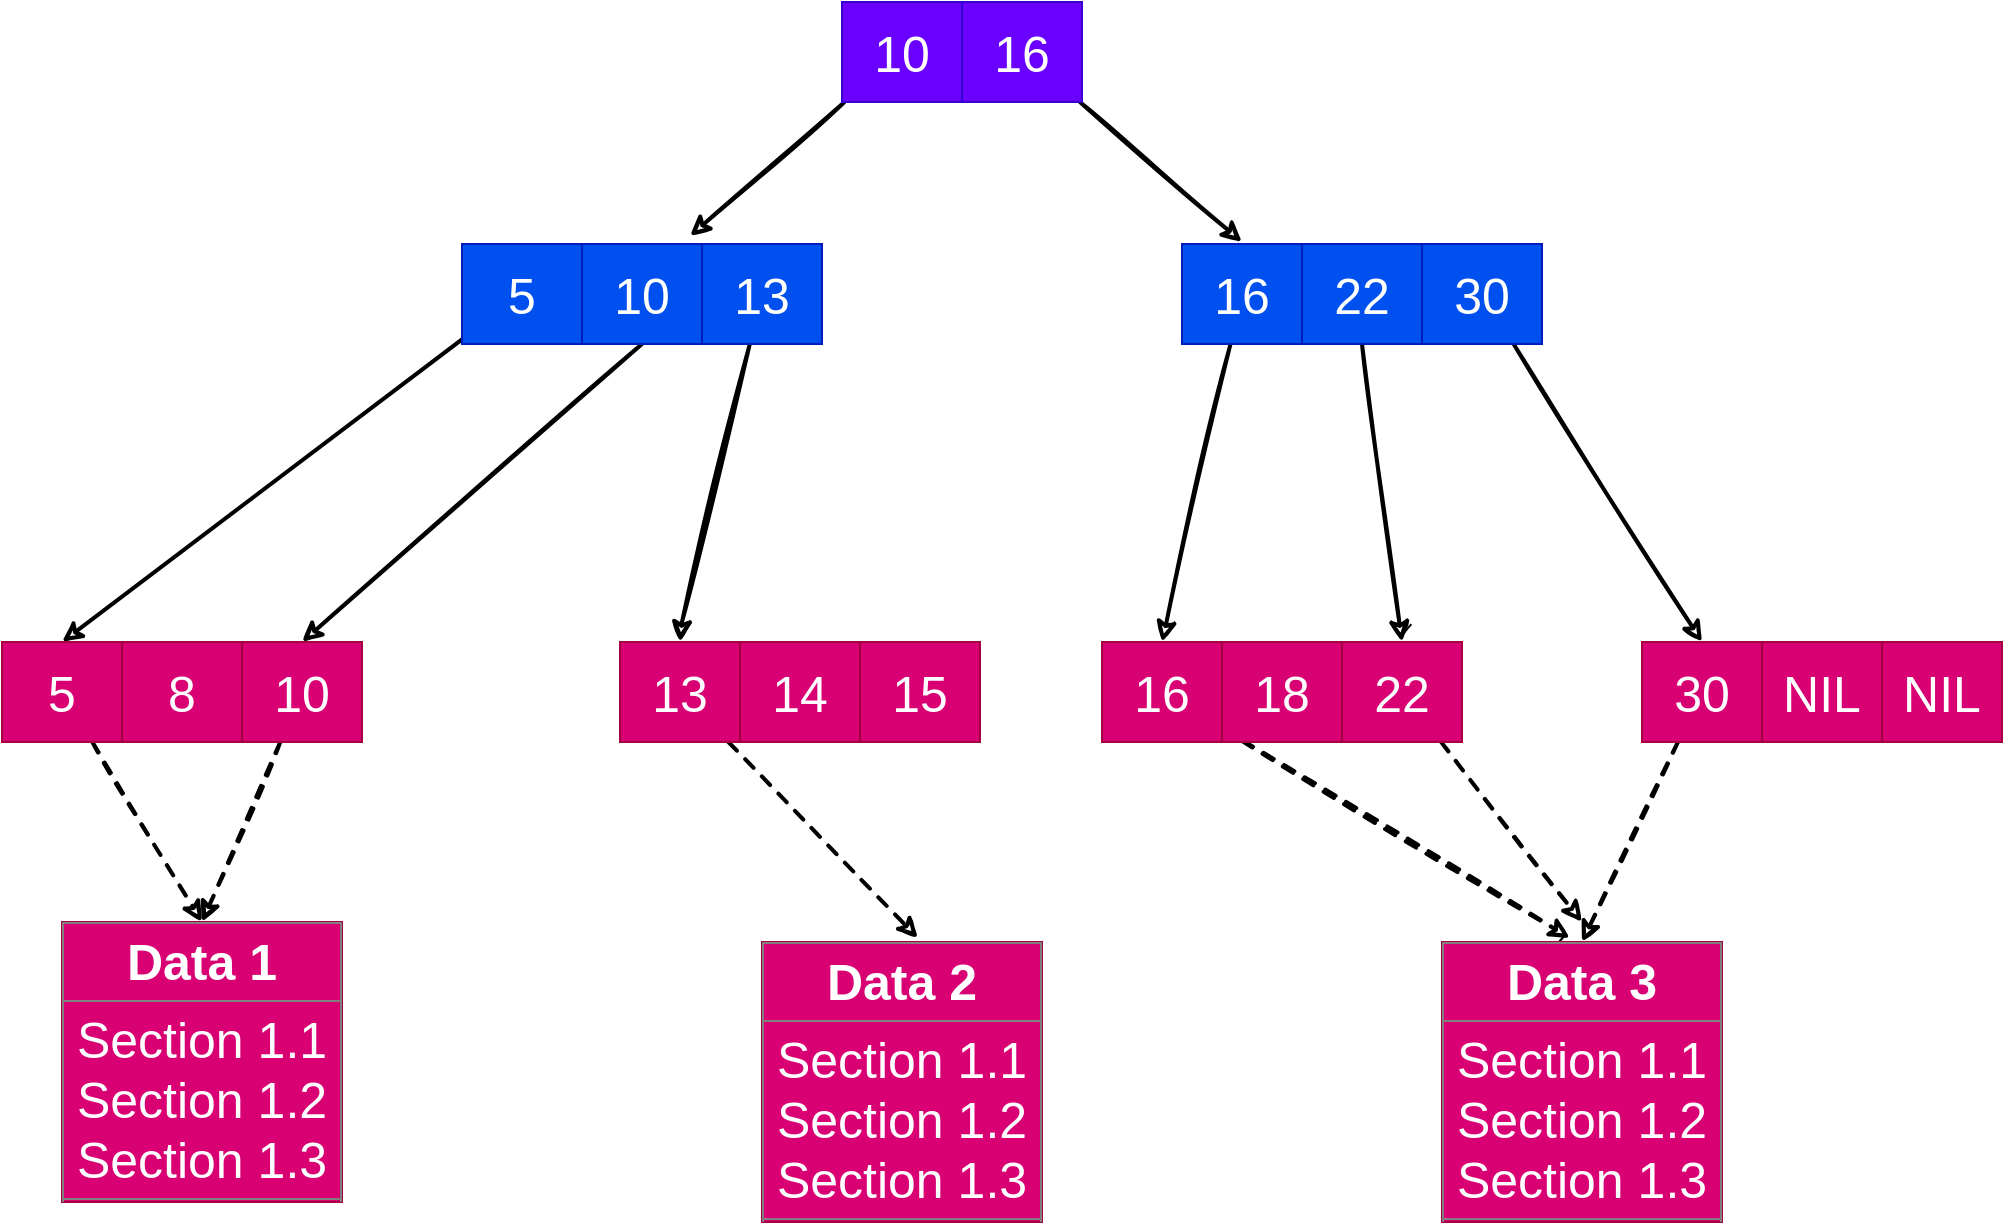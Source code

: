 <mxfile version="18.1.2" type="github">
  <diagram id="oM6h9SsoUexSCo5z9NOw" name="第 1 页">
    <mxGraphModel dx="878" dy="625" grid="1" gridSize="10" guides="1" tooltips="1" connect="1" arrows="1" fold="1" page="1" pageScale="1" pageWidth="1169" pageHeight="1654" math="0" shadow="0">
      <root>
        <mxCell id="0" />
        <mxCell id="1" parent="0" />
        <mxCell id="7jz7HBOH-z8YSX1MM9xR-27" style="edgeStyle=none;rounded=0;orthogonalLoop=1;jettySize=auto;html=1;entryX=0.9;entryY=-0.08;entryDx=0;entryDy=0;entryPerimeter=0;fontSize=25;strokeWidth=2;sketch=1;" parent="1" source="7jz7HBOH-z8YSX1MM9xR-1" target="7jz7HBOH-z8YSX1MM9xR-4" edge="1">
          <mxGeometry relative="1" as="geometry" />
        </mxCell>
        <mxCell id="7jz7HBOH-z8YSX1MM9xR-1" value="&lt;font style=&quot;font-size: 25px&quot;&gt;10&lt;/font&gt;" style="rounded=0;whiteSpace=wrap;html=1;fillColor=#6a00ff;fontColor=#ffffff;strokeColor=#3700CC;" parent="1" vertex="1">
          <mxGeometry x="440" y="120" width="60" height="50" as="geometry" />
        </mxCell>
        <mxCell id="7jz7HBOH-z8YSX1MM9xR-26" style="edgeStyle=none;rounded=0;orthogonalLoop=1;jettySize=auto;html=1;fontSize=25;strokeWidth=2;sketch=1;" parent="1" source="7jz7HBOH-z8YSX1MM9xR-2" edge="1">
          <mxGeometry relative="1" as="geometry">
            <mxPoint x="640" y="240" as="targetPoint" />
          </mxGeometry>
        </mxCell>
        <mxCell id="7jz7HBOH-z8YSX1MM9xR-2" value="&lt;span style=&quot;font-size: 25px&quot;&gt;16&lt;/span&gt;" style="rounded=0;whiteSpace=wrap;html=1;fillColor=#6a00ff;fontColor=#ffffff;strokeColor=#3700CC;" parent="1" vertex="1">
          <mxGeometry x="500" y="120" width="60" height="50" as="geometry" />
        </mxCell>
        <mxCell id="7jz7HBOH-z8YSX1MM9xR-30" style="edgeStyle=none;rounded=0;orthogonalLoop=1;jettySize=auto;html=1;entryX=0.5;entryY=0;entryDx=0;entryDy=0;fontSize=25;strokeWidth=2;sketch=1;" parent="1" source="7jz7HBOH-z8YSX1MM9xR-3" target="7jz7HBOH-z8YSX1MM9xR-10" edge="1">
          <mxGeometry relative="1" as="geometry" />
        </mxCell>
        <mxCell id="7jz7HBOH-z8YSX1MM9xR-3" value="&lt;span style=&quot;font-size: 25px&quot;&gt;5&lt;/span&gt;" style="rounded=0;whiteSpace=wrap;html=1;fillColor=#0050ef;fontColor=#ffffff;strokeColor=#001DBC;" parent="1" vertex="1">
          <mxGeometry x="250" y="241" width="60" height="50" as="geometry" />
        </mxCell>
        <mxCell id="7jz7HBOH-z8YSX1MM9xR-29" style="edgeStyle=none;rounded=0;orthogonalLoop=1;jettySize=auto;html=1;exitX=0.5;exitY=1;exitDx=0;exitDy=0;entryX=0.5;entryY=0;entryDx=0;entryDy=0;fontSize=25;strokeWidth=2;sketch=1;" parent="1" source="7jz7HBOH-z8YSX1MM9xR-4" target="7jz7HBOH-z8YSX1MM9xR-12" edge="1">
          <mxGeometry relative="1" as="geometry" />
        </mxCell>
        <mxCell id="7jz7HBOH-z8YSX1MM9xR-4" value="&lt;span style=&quot;font-size: 25px&quot;&gt;10&lt;/span&gt;" style="rounded=0;whiteSpace=wrap;html=1;fillColor=#0050ef;fontColor=#ffffff;strokeColor=#001DBC;" parent="1" vertex="1">
          <mxGeometry x="310" y="241" width="60" height="50" as="geometry" />
        </mxCell>
        <mxCell id="7jz7HBOH-z8YSX1MM9xR-28" style="edgeStyle=none;rounded=0;orthogonalLoop=1;jettySize=auto;html=1;fontSize=25;strokeWidth=2;entryX=0.5;entryY=0;entryDx=0;entryDy=0;sketch=1;" parent="1" source="7jz7HBOH-z8YSX1MM9xR-5" target="7jz7HBOH-z8YSX1MM9xR-14" edge="1">
          <mxGeometry relative="1" as="geometry">
            <mxPoint x="360" y="430" as="targetPoint" />
            <Array as="points">
              <mxPoint x="360" y="430" />
            </Array>
          </mxGeometry>
        </mxCell>
        <mxCell id="7jz7HBOH-z8YSX1MM9xR-5" value="&lt;span style=&quot;font-size: 25px&quot;&gt;13&lt;/span&gt;" style="rounded=0;whiteSpace=wrap;html=1;fillColor=#0050ef;fontColor=#ffffff;strokeColor=#001DBC;" parent="1" vertex="1">
          <mxGeometry x="370" y="241" width="60" height="50" as="geometry" />
        </mxCell>
        <mxCell id="7jz7HBOH-z8YSX1MM9xR-31" style="edgeStyle=none;rounded=0;orthogonalLoop=1;jettySize=auto;html=1;entryX=0.5;entryY=0;entryDx=0;entryDy=0;fontSize=25;strokeWidth=2;sketch=1;" parent="1" source="7jz7HBOH-z8YSX1MM9xR-7" target="7jz7HBOH-z8YSX1MM9xR-18" edge="1">
          <mxGeometry relative="1" as="geometry" />
        </mxCell>
        <mxCell id="7jz7HBOH-z8YSX1MM9xR-7" value="&lt;span style=&quot;font-size: 25px&quot;&gt;16&lt;/span&gt;" style="rounded=0;whiteSpace=wrap;html=1;fillColor=#0050ef;fontColor=#ffffff;strokeColor=#001DBC;" parent="1" vertex="1">
          <mxGeometry x="610" y="241" width="60" height="50" as="geometry" />
        </mxCell>
        <mxCell id="7jz7HBOH-z8YSX1MM9xR-32" style="edgeStyle=none;rounded=0;orthogonalLoop=1;jettySize=auto;html=1;exitX=0.5;exitY=1;exitDx=0;exitDy=0;entryX=0.5;entryY=0;entryDx=0;entryDy=0;fontSize=25;strokeWidth=2;sketch=1;" parent="1" source="7jz7HBOH-z8YSX1MM9xR-8" target="7jz7HBOH-z8YSX1MM9xR-22" edge="1">
          <mxGeometry relative="1" as="geometry" />
        </mxCell>
        <mxCell id="7jz7HBOH-z8YSX1MM9xR-8" value="&lt;span style=&quot;font-size: 25px&quot;&gt;22&lt;/span&gt;" style="rounded=0;whiteSpace=wrap;html=1;fillColor=#0050ef;fontColor=#ffffff;strokeColor=#001DBC;" parent="1" vertex="1">
          <mxGeometry x="670" y="241" width="60" height="50" as="geometry" />
        </mxCell>
        <mxCell id="7jz7HBOH-z8YSX1MM9xR-33" style="edgeStyle=none;rounded=0;orthogonalLoop=1;jettySize=auto;html=1;entryX=0.5;entryY=0;entryDx=0;entryDy=0;fontSize=25;strokeWidth=2;sketch=1;" parent="1" source="7jz7HBOH-z8YSX1MM9xR-9" target="7jz7HBOH-z8YSX1MM9xR-23" edge="1">
          <mxGeometry relative="1" as="geometry" />
        </mxCell>
        <mxCell id="7jz7HBOH-z8YSX1MM9xR-9" value="&lt;span style=&quot;font-size: 25px&quot;&gt;30&lt;/span&gt;" style="rounded=0;whiteSpace=wrap;html=1;fillColor=#0050ef;fontColor=#ffffff;strokeColor=#001DBC;" parent="1" vertex="1">
          <mxGeometry x="730" y="241" width="60" height="50" as="geometry" />
        </mxCell>
        <mxCell id="7jz7HBOH-z8YSX1MM9xR-40" style="edgeStyle=none;rounded=0;sketch=1;orthogonalLoop=1;jettySize=auto;html=1;entryX=0.5;entryY=0;entryDx=0;entryDy=0;dashed=1;fontSize=25;strokeWidth=2;" parent="1" source="7jz7HBOH-z8YSX1MM9xR-10" target="7jz7HBOH-z8YSX1MM9xR-39" edge="1">
          <mxGeometry relative="1" as="geometry" />
        </mxCell>
        <mxCell id="7jz7HBOH-z8YSX1MM9xR-10" value="&lt;span style=&quot;font-size: 25px&quot;&gt;5&lt;/span&gt;" style="rounded=0;whiteSpace=wrap;html=1;fillColor=#d80073;fontColor=#ffffff;strokeColor=#A50040;" parent="1" vertex="1">
          <mxGeometry x="20" y="440" width="60" height="50" as="geometry" />
        </mxCell>
        <mxCell id="7jz7HBOH-z8YSX1MM9xR-11" value="&lt;span style=&quot;font-size: 25px&quot;&gt;8&lt;/span&gt;" style="rounded=0;whiteSpace=wrap;html=1;fillColor=#d80073;fontColor=#ffffff;strokeColor=#A50040;" parent="1" vertex="1">
          <mxGeometry x="80" y="440" width="60" height="50" as="geometry" />
        </mxCell>
        <mxCell id="7jz7HBOH-z8YSX1MM9xR-47" style="edgeStyle=none;rounded=0;sketch=1;orthogonalLoop=1;jettySize=auto;html=1;entryX=0.5;entryY=0;entryDx=0;entryDy=0;dashed=1;fontSize=25;strokeWidth=2;" parent="1" source="7jz7HBOH-z8YSX1MM9xR-12" target="7jz7HBOH-z8YSX1MM9xR-39" edge="1">
          <mxGeometry relative="1" as="geometry" />
        </mxCell>
        <mxCell id="7jz7HBOH-z8YSX1MM9xR-12" value="&lt;span style=&quot;font-size: 25px&quot;&gt;10&lt;/span&gt;" style="rounded=0;whiteSpace=wrap;html=1;fillColor=#d80073;fontColor=#ffffff;strokeColor=#A50040;" parent="1" vertex="1">
          <mxGeometry x="140" y="440" width="60" height="50" as="geometry" />
        </mxCell>
        <mxCell id="7jz7HBOH-z8YSX1MM9xR-43" style="edgeStyle=none;rounded=0;sketch=1;orthogonalLoop=1;jettySize=auto;html=1;entryX=0.557;entryY=-0.014;entryDx=0;entryDy=0;entryPerimeter=0;dashed=1;fontSize=25;strokeWidth=2;" parent="1" source="7jz7HBOH-z8YSX1MM9xR-14" target="7jz7HBOH-z8YSX1MM9xR-41" edge="1">
          <mxGeometry relative="1" as="geometry" />
        </mxCell>
        <mxCell id="7jz7HBOH-z8YSX1MM9xR-14" value="&lt;span style=&quot;font-size: 25px&quot;&gt;13&lt;/span&gt;" style="rounded=0;whiteSpace=wrap;html=1;fillColor=#d80073;fontColor=#ffffff;strokeColor=#A50040;" parent="1" vertex="1">
          <mxGeometry x="329" y="440" width="60" height="50" as="geometry" />
        </mxCell>
        <mxCell id="7jz7HBOH-z8YSX1MM9xR-15" value="&lt;span style=&quot;font-size: 25px&quot;&gt;14&lt;/span&gt;" style="rounded=0;whiteSpace=wrap;html=1;fillColor=#d80073;fontColor=#ffffff;strokeColor=#A50040;" parent="1" vertex="1">
          <mxGeometry x="389" y="440" width="60" height="50" as="geometry" />
        </mxCell>
        <mxCell id="7jz7HBOH-z8YSX1MM9xR-16" value="&lt;span style=&quot;font-size: 25px&quot;&gt;15&lt;/span&gt;" style="rounded=0;whiteSpace=wrap;html=1;fillColor=#d80073;fontColor=#ffffff;strokeColor=#A50040;" parent="1" vertex="1">
          <mxGeometry x="449" y="440" width="60" height="50" as="geometry" />
        </mxCell>
        <mxCell id="7jz7HBOH-z8YSX1MM9xR-45" style="edgeStyle=none;rounded=0;sketch=1;orthogonalLoop=1;jettySize=auto;html=1;entryX=0.457;entryY=-0.014;entryDx=0;entryDy=0;entryPerimeter=0;dashed=1;fontSize=25;strokeWidth=2;" parent="1" source="7jz7HBOH-z8YSX1MM9xR-18" target="7jz7HBOH-z8YSX1MM9xR-42" edge="1">
          <mxGeometry relative="1" as="geometry" />
        </mxCell>
        <mxCell id="7jz7HBOH-z8YSX1MM9xR-18" value="&lt;span style=&quot;font-size: 25px&quot;&gt;16&lt;/span&gt;" style="rounded=0;whiteSpace=wrap;html=1;fillColor=#d80073;fontColor=#ffffff;strokeColor=#A50040;" parent="1" vertex="1">
          <mxGeometry x="570" y="440" width="60" height="50" as="geometry" />
        </mxCell>
        <mxCell id="7jz7HBOH-z8YSX1MM9xR-19" value="&lt;span style=&quot;font-size: 25px&quot;&gt;18&lt;/span&gt;" style="rounded=0;whiteSpace=wrap;html=1;fillColor=#d80073;fontColor=#ffffff;strokeColor=#A50040;" parent="1" vertex="1">
          <mxGeometry x="630" y="440" width="60" height="50" as="geometry" />
        </mxCell>
        <mxCell id="7jz7HBOH-z8YSX1MM9xR-46" style="edgeStyle=none;rounded=0;sketch=1;orthogonalLoop=1;jettySize=auto;html=1;dashed=1;fontSize=25;strokeWidth=2;" parent="1" source="7jz7HBOH-z8YSX1MM9xR-22" edge="1">
          <mxGeometry relative="1" as="geometry">
            <mxPoint x="810" y="580" as="targetPoint" />
          </mxGeometry>
        </mxCell>
        <mxCell id="7jz7HBOH-z8YSX1MM9xR-22" value="&lt;span style=&quot;font-size: 25px&quot;&gt;22&lt;/span&gt;" style="rounded=0;whiteSpace=wrap;html=1;fillColor=#d80073;fontColor=#ffffff;strokeColor=#A50040;" parent="1" vertex="1">
          <mxGeometry x="690" y="440" width="60" height="50" as="geometry" />
        </mxCell>
        <mxCell id="7jz7HBOH-z8YSX1MM9xR-44" style="edgeStyle=none;rounded=0;sketch=1;orthogonalLoop=1;jettySize=auto;html=1;entryX=0.5;entryY=0;entryDx=0;entryDy=0;dashed=1;fontSize=25;strokeWidth=2;" parent="1" source="7jz7HBOH-z8YSX1MM9xR-23" target="7jz7HBOH-z8YSX1MM9xR-42" edge="1">
          <mxGeometry relative="1" as="geometry" />
        </mxCell>
        <mxCell id="7jz7HBOH-z8YSX1MM9xR-23" value="&lt;span style=&quot;font-size: 25px&quot;&gt;30&lt;/span&gt;" style="rounded=0;whiteSpace=wrap;html=1;fillColor=#d80073;fontColor=#ffffff;strokeColor=#A50040;" parent="1" vertex="1">
          <mxGeometry x="840" y="440" width="60" height="50" as="geometry" />
        </mxCell>
        <mxCell id="7jz7HBOH-z8YSX1MM9xR-39" value="&lt;table border=&quot;1&quot; width=&quot;100%&quot; cellpadding=&quot;4&quot; style=&quot;width: 100% ; height: 100% ; border-collapse: collapse&quot;&gt;&lt;tbody&gt;&lt;tr&gt;&lt;th align=&quot;center&quot;&gt;Data 1&lt;/th&gt;&lt;/tr&gt;&lt;tr&gt;&lt;td align=&quot;center&quot;&gt;Section 1.1&lt;br&gt;Section 1.2&lt;br&gt;Section 1.3&lt;/td&gt;&lt;/tr&gt;&lt;tr&gt;&lt;td align=&quot;center&quot;&gt;Section 2.1&lt;br&gt;Section 2.2&lt;br&gt;Section 2.3&lt;/td&gt;&lt;/tr&gt;&lt;/tbody&gt;&lt;/table&gt;" style="text;html=1;strokeColor=#A50040;fillColor=#d80073;overflow=fill;fontSize=25;fontColor=#ffffff;" parent="1" vertex="1">
          <mxGeometry x="50" y="580" width="140" height="140" as="geometry" />
        </mxCell>
        <mxCell id="7jz7HBOH-z8YSX1MM9xR-41" value="&lt;table border=&quot;1&quot; width=&quot;100%&quot; cellpadding=&quot;4&quot; style=&quot;width: 100% ; height: 100% ; border-collapse: collapse&quot;&gt;&lt;tbody&gt;&lt;tr&gt;&lt;th align=&quot;center&quot;&gt;Data 2&lt;/th&gt;&lt;/tr&gt;&lt;tr&gt;&lt;td align=&quot;center&quot;&gt;Section 1.1&lt;br&gt;Section 1.2&lt;br&gt;Section 1.3&lt;/td&gt;&lt;/tr&gt;&lt;tr&gt;&lt;td align=&quot;center&quot;&gt;Section 2.1&lt;br&gt;Section 2.2&lt;br&gt;Section 2.3&lt;/td&gt;&lt;/tr&gt;&lt;/tbody&gt;&lt;/table&gt;" style="text;html=1;strokeColor=#A50040;fillColor=#d80073;overflow=fill;fontSize=25;fontColor=#ffffff;" parent="1" vertex="1">
          <mxGeometry x="400" y="590" width="140" height="140" as="geometry" />
        </mxCell>
        <mxCell id="7jz7HBOH-z8YSX1MM9xR-42" value="&lt;table border=&quot;1&quot; width=&quot;100%&quot; cellpadding=&quot;4&quot; style=&quot;width: 100% ; height: 100% ; border-collapse: collapse&quot;&gt;&lt;tbody&gt;&lt;tr&gt;&lt;th align=&quot;center&quot;&gt;Data 3&lt;/th&gt;&lt;/tr&gt;&lt;tr&gt;&lt;td align=&quot;center&quot;&gt;Section 1.1&lt;br&gt;Section 1.2&lt;br&gt;Section 1.3&lt;/td&gt;&lt;/tr&gt;&lt;tr&gt;&lt;td align=&quot;center&quot;&gt;Section 2.1&lt;br&gt;Section 2.2&lt;br&gt;Section 2.3&lt;/td&gt;&lt;/tr&gt;&lt;/tbody&gt;&lt;/table&gt;" style="text;html=1;strokeColor=#A50040;fillColor=#d80073;overflow=fill;fontSize=25;fontColor=#ffffff;" parent="1" vertex="1">
          <mxGeometry x="740" y="590" width="140" height="140" as="geometry" />
        </mxCell>
        <mxCell id="F92kfIubunzOVU9YqtDE-1" value="&lt;span style=&quot;font-size: 25px;&quot;&gt;NIL&lt;/span&gt;" style="rounded=0;whiteSpace=wrap;html=1;fillColor=#d80073;fontColor=#ffffff;strokeColor=#A50040;" vertex="1" parent="1">
          <mxGeometry x="900" y="440" width="60" height="50" as="geometry" />
        </mxCell>
        <mxCell id="F92kfIubunzOVU9YqtDE-2" value="&lt;span style=&quot;font-size: 25px;&quot;&gt;NIL&lt;/span&gt;" style="rounded=0;whiteSpace=wrap;html=1;fillColor=#d80073;fontColor=#ffffff;strokeColor=#A50040;" vertex="1" parent="1">
          <mxGeometry x="960" y="440" width="60" height="50" as="geometry" />
        </mxCell>
      </root>
    </mxGraphModel>
  </diagram>
</mxfile>

